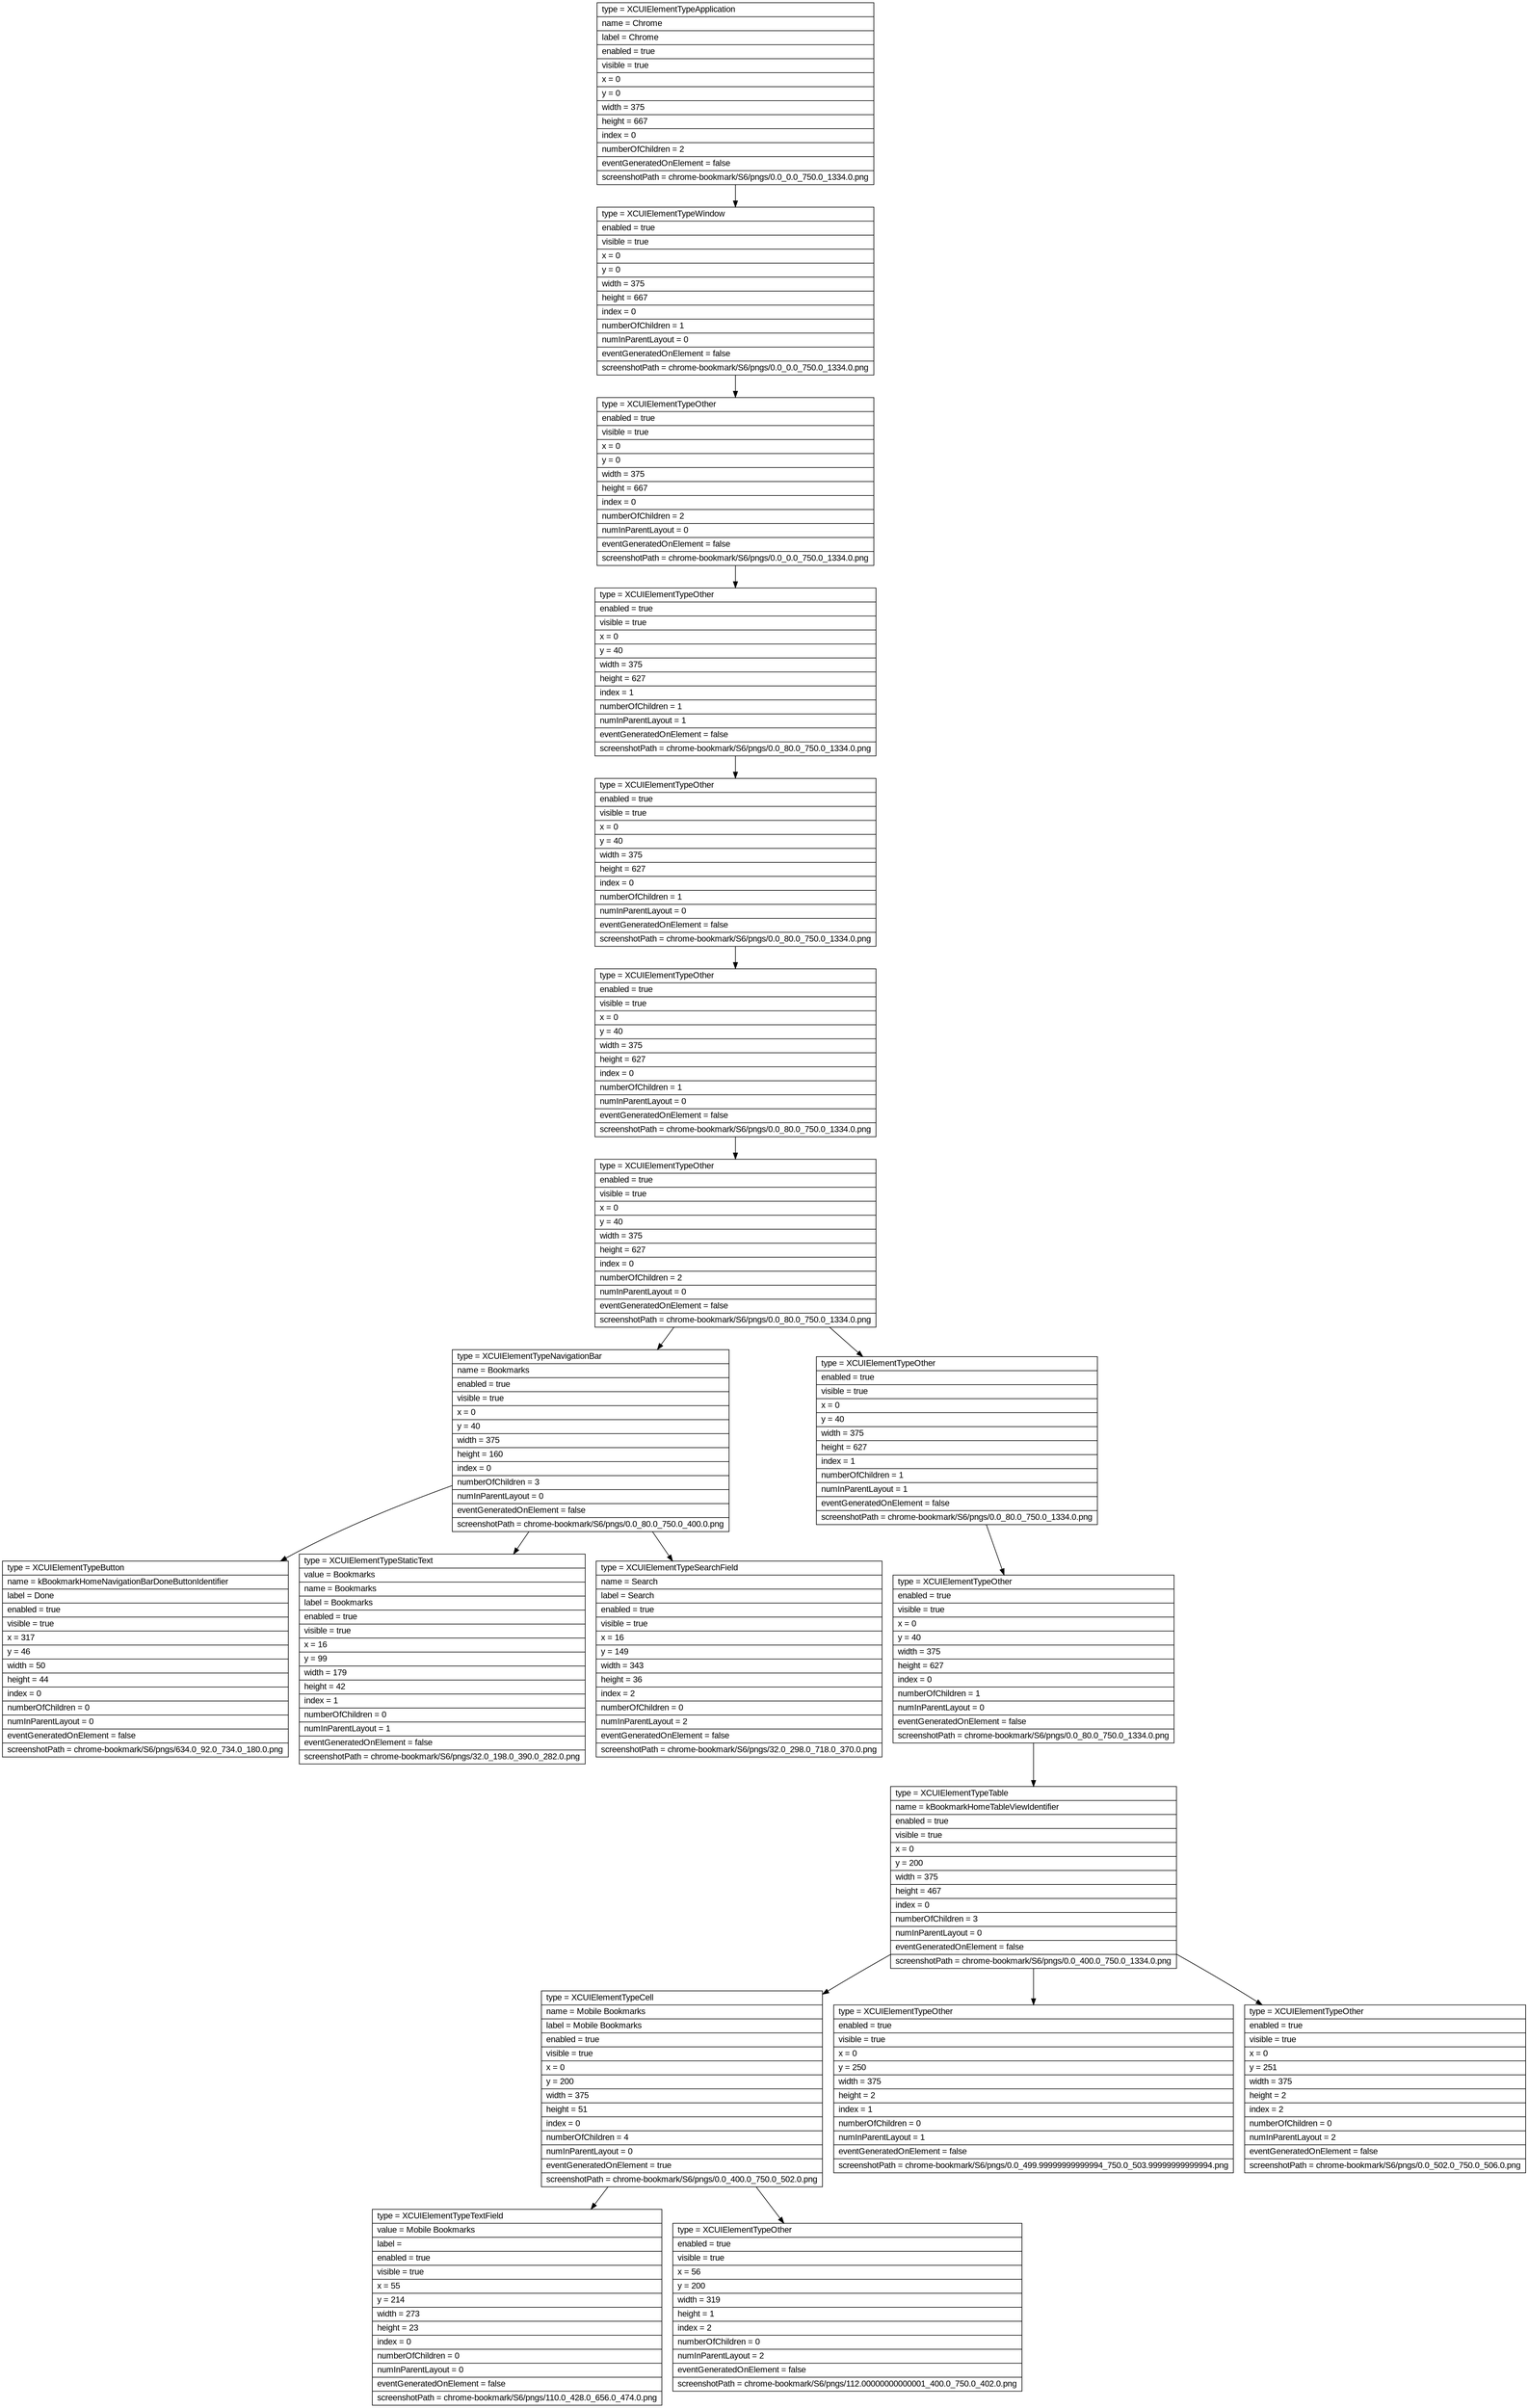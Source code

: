 digraph Layout {

	node [shape=record fontname=Arial];

	0	[label="{type = XCUIElementTypeApplication\l|name = Chrome\l|label = Chrome\l|enabled = true\l|visible = true\l|x = 0\l|y = 0\l|width = 375\l|height = 667\l|index = 0\l|numberOfChildren = 2\l|eventGeneratedOnElement = false \l|screenshotPath = chrome-bookmark/S6/pngs/0.0_0.0_750.0_1334.0.png\l}"]
	1	[label="{type = XCUIElementTypeWindow\l|enabled = true\l|visible = true\l|x = 0\l|y = 0\l|width = 375\l|height = 667\l|index = 0\l|numberOfChildren = 1\l|numInParentLayout = 0\l|eventGeneratedOnElement = false \l|screenshotPath = chrome-bookmark/S6/pngs/0.0_0.0_750.0_1334.0.png\l}"]
	2	[label="{type = XCUIElementTypeOther\l|enabled = true\l|visible = true\l|x = 0\l|y = 0\l|width = 375\l|height = 667\l|index = 0\l|numberOfChildren = 2\l|numInParentLayout = 0\l|eventGeneratedOnElement = false \l|screenshotPath = chrome-bookmark/S6/pngs/0.0_0.0_750.0_1334.0.png\l}"]
	3	[label="{type = XCUIElementTypeOther\l|enabled = true\l|visible = true\l|x = 0\l|y = 40\l|width = 375\l|height = 627\l|index = 1\l|numberOfChildren = 1\l|numInParentLayout = 1\l|eventGeneratedOnElement = false \l|screenshotPath = chrome-bookmark/S6/pngs/0.0_80.0_750.0_1334.0.png\l}"]
	4	[label="{type = XCUIElementTypeOther\l|enabled = true\l|visible = true\l|x = 0\l|y = 40\l|width = 375\l|height = 627\l|index = 0\l|numberOfChildren = 1\l|numInParentLayout = 0\l|eventGeneratedOnElement = false \l|screenshotPath = chrome-bookmark/S6/pngs/0.0_80.0_750.0_1334.0.png\l}"]
	5	[label="{type = XCUIElementTypeOther\l|enabled = true\l|visible = true\l|x = 0\l|y = 40\l|width = 375\l|height = 627\l|index = 0\l|numberOfChildren = 1\l|numInParentLayout = 0\l|eventGeneratedOnElement = false \l|screenshotPath = chrome-bookmark/S6/pngs/0.0_80.0_750.0_1334.0.png\l}"]
	6	[label="{type = XCUIElementTypeOther\l|enabled = true\l|visible = true\l|x = 0\l|y = 40\l|width = 375\l|height = 627\l|index = 0\l|numberOfChildren = 2\l|numInParentLayout = 0\l|eventGeneratedOnElement = false \l|screenshotPath = chrome-bookmark/S6/pngs/0.0_80.0_750.0_1334.0.png\l}"]
	7	[label="{type = XCUIElementTypeNavigationBar\l|name = Bookmarks\l|enabled = true\l|visible = true\l|x = 0\l|y = 40\l|width = 375\l|height = 160\l|index = 0\l|numberOfChildren = 3\l|numInParentLayout = 0\l|eventGeneratedOnElement = false \l|screenshotPath = chrome-bookmark/S6/pngs/0.0_80.0_750.0_400.0.png\l}"]
	8	[label="{type = XCUIElementTypeOther\l|enabled = true\l|visible = true\l|x = 0\l|y = 40\l|width = 375\l|height = 627\l|index = 1\l|numberOfChildren = 1\l|numInParentLayout = 1\l|eventGeneratedOnElement = false \l|screenshotPath = chrome-bookmark/S6/pngs/0.0_80.0_750.0_1334.0.png\l}"]
	9	[label="{type = XCUIElementTypeButton\l|name = kBookmarkHomeNavigationBarDoneButtonIdentifier\l|label = Done\l|enabled = true\l|visible = true\l|x = 317\l|y = 46\l|width = 50\l|height = 44\l|index = 0\l|numberOfChildren = 0\l|numInParentLayout = 0\l|eventGeneratedOnElement = false \l|screenshotPath = chrome-bookmark/S6/pngs/634.0_92.0_734.0_180.0.png\l}"]
	10	[label="{type = XCUIElementTypeStaticText\l|value = Bookmarks\l|name = Bookmarks\l|label = Bookmarks\l|enabled = true\l|visible = true\l|x = 16\l|y = 99\l|width = 179\l|height = 42\l|index = 1\l|numberOfChildren = 0\l|numInParentLayout = 1\l|eventGeneratedOnElement = false \l|screenshotPath = chrome-bookmark/S6/pngs/32.0_198.0_390.0_282.0.png\l}"]
	11	[label="{type = XCUIElementTypeSearchField\l|name = Search\l|label = Search\l|enabled = true\l|visible = true\l|x = 16\l|y = 149\l|width = 343\l|height = 36\l|index = 2\l|numberOfChildren = 0\l|numInParentLayout = 2\l|eventGeneratedOnElement = false \l|screenshotPath = chrome-bookmark/S6/pngs/32.0_298.0_718.0_370.0.png\l}"]
	12	[label="{type = XCUIElementTypeOther\l|enabled = true\l|visible = true\l|x = 0\l|y = 40\l|width = 375\l|height = 627\l|index = 0\l|numberOfChildren = 1\l|numInParentLayout = 0\l|eventGeneratedOnElement = false \l|screenshotPath = chrome-bookmark/S6/pngs/0.0_80.0_750.0_1334.0.png\l}"]
	13	[label="{type = XCUIElementTypeTable\l|name = kBookmarkHomeTableViewIdentifier\l|enabled = true\l|visible = true\l|x = 0\l|y = 200\l|width = 375\l|height = 467\l|index = 0\l|numberOfChildren = 3\l|numInParentLayout = 0\l|eventGeneratedOnElement = false \l|screenshotPath = chrome-bookmark/S6/pngs/0.0_400.0_750.0_1334.0.png\l}"]
	14	[label="{type = XCUIElementTypeCell\l|name = Mobile Bookmarks\l|label = Mobile Bookmarks\l|enabled = true\l|visible = true\l|x = 0\l|y = 200\l|width = 375\l|height = 51\l|index = 0\l|numberOfChildren = 4\l|numInParentLayout = 0\l|eventGeneratedOnElement = true \l|screenshotPath = chrome-bookmark/S6/pngs/0.0_400.0_750.0_502.0.png\l}"]
	15	[label="{type = XCUIElementTypeOther\l|enabled = true\l|visible = true\l|x = 0\l|y = 250\l|width = 375\l|height = 2\l|index = 1\l|numberOfChildren = 0\l|numInParentLayout = 1\l|eventGeneratedOnElement = false \l|screenshotPath = chrome-bookmark/S6/pngs/0.0_499.99999999999994_750.0_503.99999999999994.png\l}"]
	16	[label="{type = XCUIElementTypeOther\l|enabled = true\l|visible = true\l|x = 0\l|y = 251\l|width = 375\l|height = 2\l|index = 2\l|numberOfChildren = 0\l|numInParentLayout = 2\l|eventGeneratedOnElement = false \l|screenshotPath = chrome-bookmark/S6/pngs/0.0_502.0_750.0_506.0.png\l}"]
	17	[label="{type = XCUIElementTypeTextField\l|value = Mobile Bookmarks\l|label = \l|enabled = true\l|visible = true\l|x = 55\l|y = 214\l|width = 273\l|height = 23\l|index = 0\l|numberOfChildren = 0\l|numInParentLayout = 0\l|eventGeneratedOnElement = false \l|screenshotPath = chrome-bookmark/S6/pngs/110.0_428.0_656.0_474.0.png\l}"]
	18	[label="{type = XCUIElementTypeOther\l|enabled = true\l|visible = true\l|x = 56\l|y = 200\l|width = 319\l|height = 1\l|index = 2\l|numberOfChildren = 0\l|numInParentLayout = 2\l|eventGeneratedOnElement = false \l|screenshotPath = chrome-bookmark/S6/pngs/112.00000000000001_400.0_750.0_402.0.png\l}"]


	0 -> 1
	1 -> 2
	2 -> 3
	3 -> 4
	4 -> 5
	5 -> 6
	6 -> 7
	6 -> 8
	7 -> 9
	7 -> 10
	7 -> 11
	8 -> 12
	12 -> 13
	13 -> 14
	13 -> 15
	13 -> 16
	14 -> 17
	14 -> 18


}
